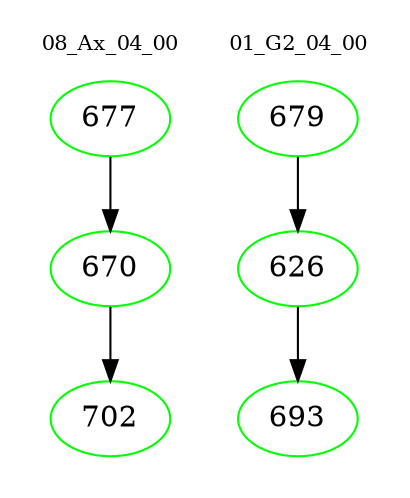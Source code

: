 digraph{
subgraph cluster_0 {
color = white
label = "08_Ax_04_00";
fontsize=10;
T0_677 [label="677", color="green"]
T0_677 -> T0_670 [color="black"]
T0_670 [label="670", color="green"]
T0_670 -> T0_702 [color="black"]
T0_702 [label="702", color="green"]
}
subgraph cluster_1 {
color = white
label = "01_G2_04_00";
fontsize=10;
T1_679 [label="679", color="green"]
T1_679 -> T1_626 [color="black"]
T1_626 [label="626", color="green"]
T1_626 -> T1_693 [color="black"]
T1_693 [label="693", color="green"]
}
}
